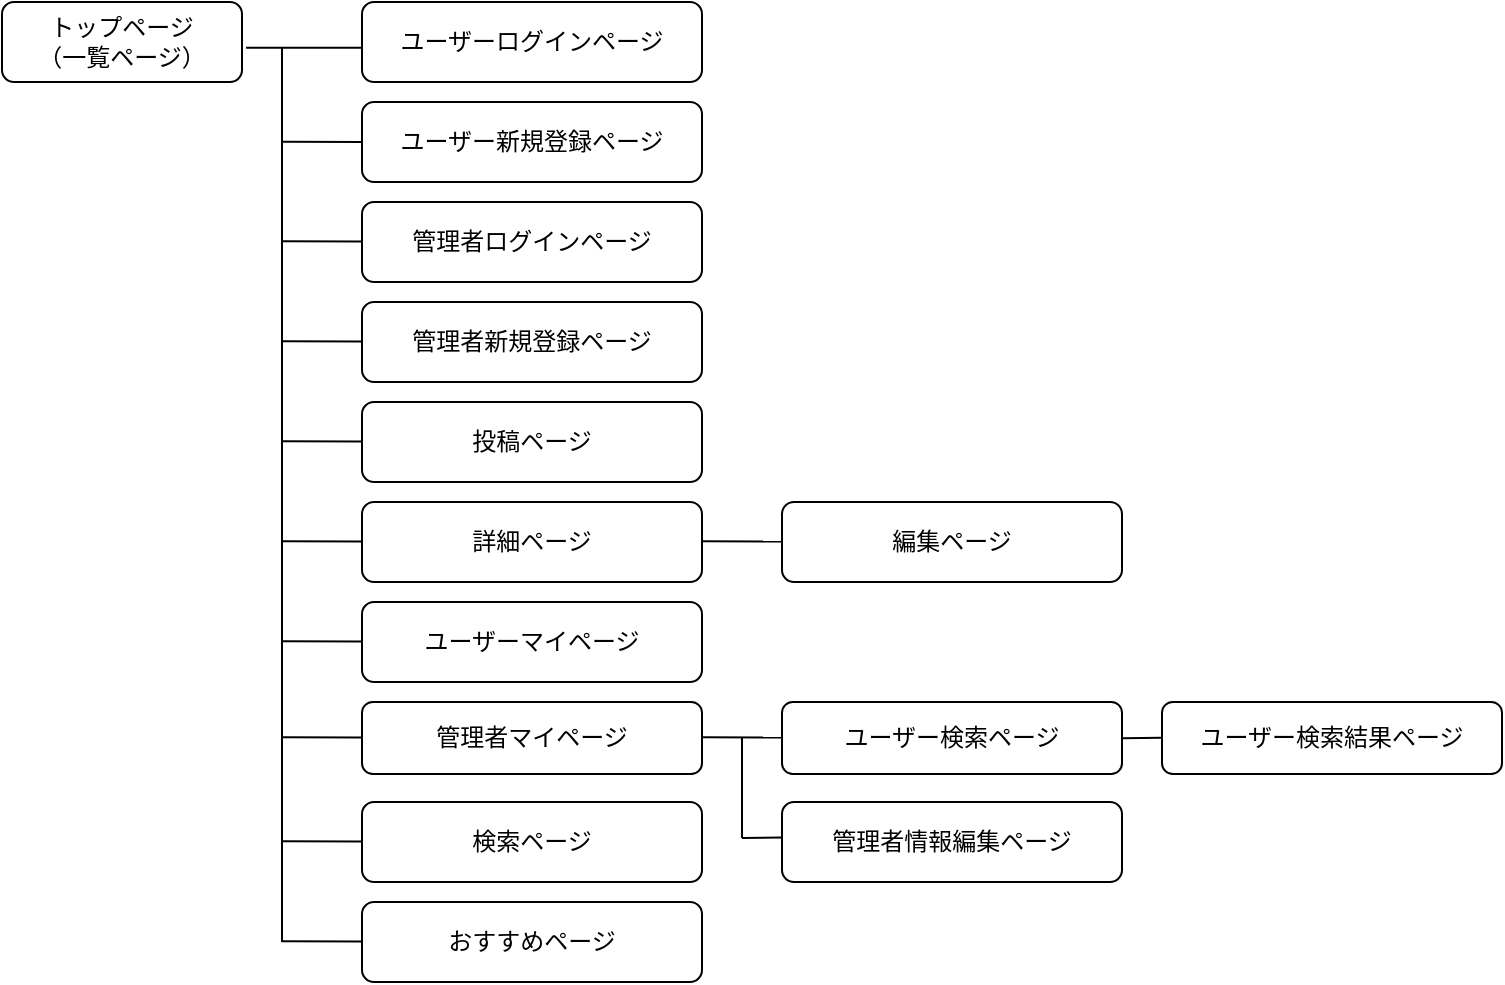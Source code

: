 <mxfile>
    <diagram id="YKpSy3tqFyf17KYW1UV9" name="ページ1">
        <mxGraphModel dx="174" dy="253" grid="1" gridSize="10" guides="1" tooltips="1" connect="1" arrows="1" fold="1" page="1" pageScale="1" pageWidth="827" pageHeight="1169" math="0" shadow="0">
            <root>
                <mxCell id="0"/>
                <mxCell id="1" parent="0"/>
                <mxCell id="2" value="トップページ&lt;br&gt;（一覧ページ）" style="rounded=1;whiteSpace=wrap;html=1;" vertex="1" parent="1">
                    <mxGeometry x="20" y="40" width="120" height="40" as="geometry"/>
                </mxCell>
                <mxCell id="3" value="ユーザーログインページ" style="rounded=1;whiteSpace=wrap;html=1;" vertex="1" parent="1">
                    <mxGeometry x="200" y="40" width="170" height="40" as="geometry"/>
                </mxCell>
                <mxCell id="5" value="ユーザー新規登録ページ" style="rounded=1;whiteSpace=wrap;html=1;" vertex="1" parent="1">
                    <mxGeometry x="200" y="90" width="170" height="40" as="geometry"/>
                </mxCell>
                <mxCell id="8" value="管理者ログインページ" style="rounded=1;whiteSpace=wrap;html=1;" vertex="1" parent="1">
                    <mxGeometry x="200" y="140" width="170" height="40" as="geometry"/>
                </mxCell>
                <mxCell id="10" value="管理者新規登録ページ" style="rounded=1;whiteSpace=wrap;html=1;" vertex="1" parent="1">
                    <mxGeometry x="200" y="190" width="170" height="40" as="geometry"/>
                </mxCell>
                <mxCell id="18" value="投稿ページ" style="rounded=1;whiteSpace=wrap;html=1;" vertex="1" parent="1">
                    <mxGeometry x="200" y="240" width="170" height="40" as="geometry"/>
                </mxCell>
                <mxCell id="19" value="詳細ページ" style="rounded=1;whiteSpace=wrap;html=1;" vertex="1" parent="1">
                    <mxGeometry x="200" y="290" width="170" height="40" as="geometry"/>
                </mxCell>
                <mxCell id="20" value="ユーザーマイページ" style="rounded=1;whiteSpace=wrap;html=1;" vertex="1" parent="1">
                    <mxGeometry x="200" y="340" width="170" height="40" as="geometry"/>
                </mxCell>
                <mxCell id="21" value="管理者マイページ" style="rounded=1;whiteSpace=wrap;html=1;" vertex="1" parent="1">
                    <mxGeometry x="200" y="390" width="170" height="36" as="geometry"/>
                </mxCell>
                <mxCell id="22" value="検索ページ" style="rounded=1;whiteSpace=wrap;html=1;" vertex="1" parent="1">
                    <mxGeometry x="200" y="440" width="170" height="40" as="geometry"/>
                </mxCell>
                <mxCell id="23" value="おすすめページ" style="rounded=1;whiteSpace=wrap;html=1;" vertex="1" parent="1">
                    <mxGeometry x="200" y="490" width="170" height="40" as="geometry"/>
                </mxCell>
                <mxCell id="24" value="ユーザー検索ページ" style="rounded=1;whiteSpace=wrap;html=1;" vertex="1" parent="1">
                    <mxGeometry x="410" y="390" width="170" height="36" as="geometry"/>
                </mxCell>
                <mxCell id="25" value="編集ページ" style="rounded=1;whiteSpace=wrap;html=1;" vertex="1" parent="1">
                    <mxGeometry x="410" y="290" width="170" height="40" as="geometry"/>
                </mxCell>
                <mxCell id="26" value="ユーザー検索結果ページ" style="rounded=1;whiteSpace=wrap;html=1;" vertex="1" parent="1">
                    <mxGeometry x="600" y="390" width="170" height="36" as="geometry"/>
                </mxCell>
                <mxCell id="27" value="管理者情報編集ページ" style="rounded=1;whiteSpace=wrap;html=1;" vertex="1" parent="1">
                    <mxGeometry x="410" y="440" width="170" height="40" as="geometry"/>
                </mxCell>
                <mxCell id="29" value="" style="endArrow=none;html=1;exitX=1.017;exitY=0.572;exitDx=0;exitDy=0;exitPerimeter=0;entryX=0;entryY=0.572;entryDx=0;entryDy=0;entryPerimeter=0;" edge="1" parent="1" source="2" target="3">
                    <mxGeometry width="50" height="50" relative="1" as="geometry">
                        <mxPoint x="250" y="240" as="sourcePoint"/>
                        <mxPoint x="300" y="190" as="targetPoint"/>
                    </mxGeometry>
                </mxCell>
                <mxCell id="31" value="" style="endArrow=none;html=1;" edge="1" parent="1">
                    <mxGeometry width="50" height="50" relative="1" as="geometry">
                        <mxPoint x="160" y="63" as="sourcePoint"/>
                        <mxPoint x="160" y="510" as="targetPoint"/>
                    </mxGeometry>
                </mxCell>
                <mxCell id="32" value="" style="endArrow=none;html=1;exitX=1.017;exitY=0.572;exitDx=0;exitDy=0;exitPerimeter=0;" edge="1" parent="1">
                    <mxGeometry width="50" height="50" relative="1" as="geometry">
                        <mxPoint x="160.0" y="109.89" as="sourcePoint"/>
                        <mxPoint x="200" y="110" as="targetPoint"/>
                    </mxGeometry>
                </mxCell>
                <mxCell id="33" value="" style="endArrow=none;html=1;exitX=1.017;exitY=0.572;exitDx=0;exitDy=0;exitPerimeter=0;" edge="1" parent="1">
                    <mxGeometry width="50" height="50" relative="1" as="geometry">
                        <mxPoint x="160" y="159.68" as="sourcePoint"/>
                        <mxPoint x="200.0" y="159.79" as="targetPoint"/>
                    </mxGeometry>
                </mxCell>
                <mxCell id="34" value="" style="endArrow=none;html=1;exitX=1.017;exitY=0.572;exitDx=0;exitDy=0;exitPerimeter=0;" edge="1" parent="1">
                    <mxGeometry width="50" height="50" relative="1" as="geometry">
                        <mxPoint x="160" y="209.68" as="sourcePoint"/>
                        <mxPoint x="200.0" y="209.79" as="targetPoint"/>
                    </mxGeometry>
                </mxCell>
                <mxCell id="35" value="" style="endArrow=none;html=1;exitX=1.017;exitY=0.572;exitDx=0;exitDy=0;exitPerimeter=0;" edge="1" parent="1">
                    <mxGeometry width="50" height="50" relative="1" as="geometry">
                        <mxPoint x="160" y="259.68" as="sourcePoint"/>
                        <mxPoint x="200.0" y="259.79" as="targetPoint"/>
                    </mxGeometry>
                </mxCell>
                <mxCell id="36" value="" style="endArrow=none;html=1;exitX=1.017;exitY=0.572;exitDx=0;exitDy=0;exitPerimeter=0;" edge="1" parent="1">
                    <mxGeometry width="50" height="50" relative="1" as="geometry">
                        <mxPoint x="160" y="309.68" as="sourcePoint"/>
                        <mxPoint x="200.0" y="309.79" as="targetPoint"/>
                    </mxGeometry>
                </mxCell>
                <mxCell id="37" value="" style="endArrow=none;html=1;exitX=1.017;exitY=0.572;exitDx=0;exitDy=0;exitPerimeter=0;" edge="1" parent="1">
                    <mxGeometry width="50" height="50" relative="1" as="geometry">
                        <mxPoint x="160" y="359.68" as="sourcePoint"/>
                        <mxPoint x="200.0" y="359.79" as="targetPoint"/>
                    </mxGeometry>
                </mxCell>
                <mxCell id="38" value="" style="endArrow=none;html=1;exitX=1.017;exitY=0.572;exitDx=0;exitDy=0;exitPerimeter=0;" edge="1" parent="1">
                    <mxGeometry width="50" height="50" relative="1" as="geometry">
                        <mxPoint x="160" y="407.68" as="sourcePoint"/>
                        <mxPoint x="200.0" y="407.79" as="targetPoint"/>
                    </mxGeometry>
                </mxCell>
                <mxCell id="39" value="" style="endArrow=none;html=1;exitX=1.017;exitY=0.572;exitDx=0;exitDy=0;exitPerimeter=0;" edge="1" parent="1">
                    <mxGeometry width="50" height="50" relative="1" as="geometry">
                        <mxPoint x="160" y="459.68" as="sourcePoint"/>
                        <mxPoint x="200.0" y="459.79" as="targetPoint"/>
                    </mxGeometry>
                </mxCell>
                <mxCell id="40" value="" style="endArrow=none;html=1;exitX=1.017;exitY=0.572;exitDx=0;exitDy=0;exitPerimeter=0;" edge="1" parent="1">
                    <mxGeometry width="50" height="50" relative="1" as="geometry">
                        <mxPoint x="160" y="509.68" as="sourcePoint"/>
                        <mxPoint x="200.0" y="509.79" as="targetPoint"/>
                    </mxGeometry>
                </mxCell>
                <mxCell id="41" value="" style="endArrow=none;html=1;exitX=1.017;exitY=0.572;exitDx=0;exitDy=0;exitPerimeter=0;" edge="1" parent="1">
                    <mxGeometry width="50" height="50" relative="1" as="geometry">
                        <mxPoint x="370" y="309.68" as="sourcePoint"/>
                        <mxPoint x="410.0" y="309.79" as="targetPoint"/>
                    </mxGeometry>
                </mxCell>
                <mxCell id="42" value="" style="endArrow=none;html=1;exitX=1.017;exitY=0.572;exitDx=0;exitDy=0;exitPerimeter=0;" edge="1" parent="1">
                    <mxGeometry width="50" height="50" relative="1" as="geometry">
                        <mxPoint x="370.0" y="407.68" as="sourcePoint"/>
                        <mxPoint x="410.0" y="407.79" as="targetPoint"/>
                    </mxGeometry>
                </mxCell>
                <mxCell id="43" value="" style="endArrow=none;html=1;" edge="1" parent="1">
                    <mxGeometry width="50" height="50" relative="1" as="geometry">
                        <mxPoint x="390" y="458" as="sourcePoint"/>
                        <mxPoint x="410.0" y="457.79" as="targetPoint"/>
                    </mxGeometry>
                </mxCell>
                <mxCell id="44" value="" style="endArrow=none;html=1;" edge="1" parent="1">
                    <mxGeometry width="50" height="50" relative="1" as="geometry">
                        <mxPoint x="390" y="408" as="sourcePoint"/>
                        <mxPoint x="390" y="458" as="targetPoint"/>
                    </mxGeometry>
                </mxCell>
                <mxCell id="45" value="" style="endArrow=none;html=1;" edge="1" parent="1">
                    <mxGeometry width="50" height="50" relative="1" as="geometry">
                        <mxPoint x="580" y="408.09" as="sourcePoint"/>
                        <mxPoint x="600.0" y="407.88" as="targetPoint"/>
                    </mxGeometry>
                </mxCell>
            </root>
        </mxGraphModel>
    </diagram>
</mxfile>